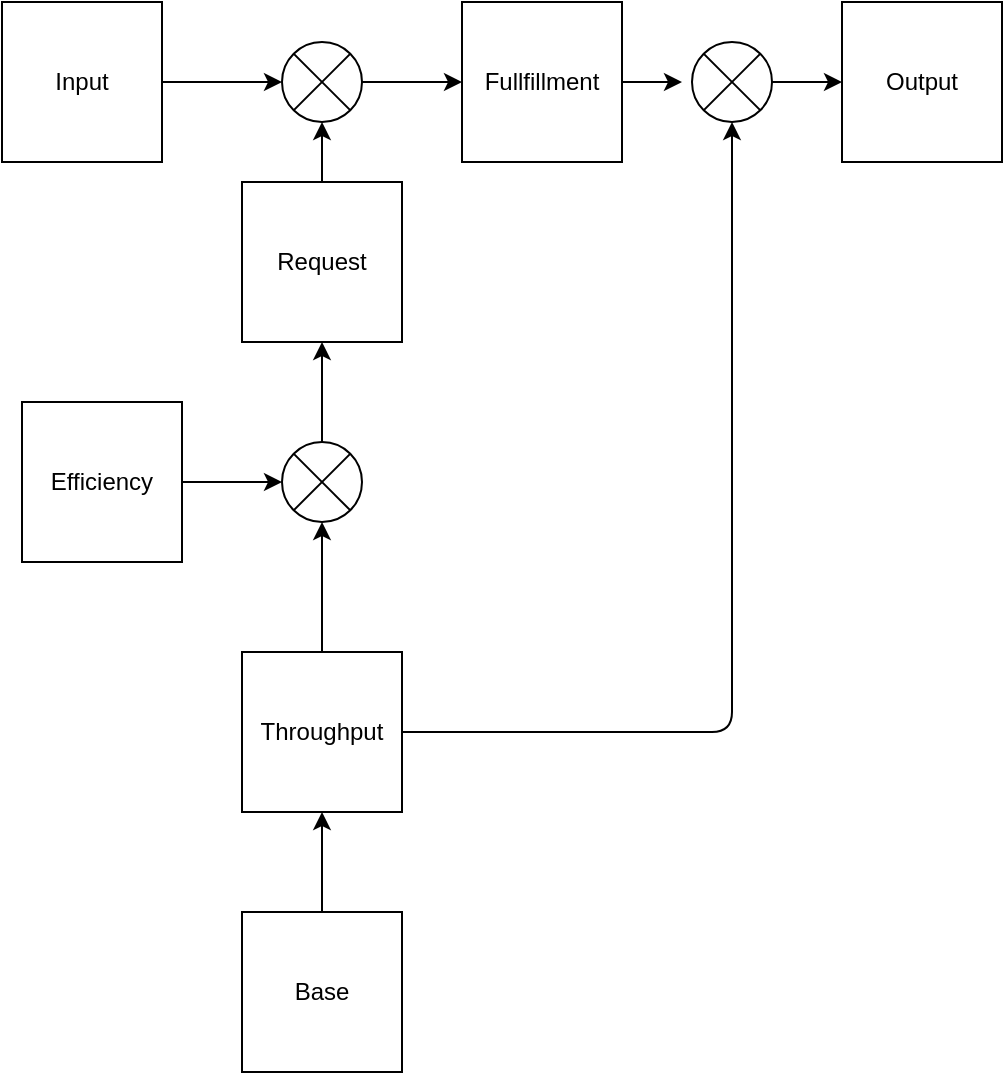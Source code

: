 <mxfile>
    <diagram id="GzCH18AKoHPNvp9WCScA" name="Page-1">
        <mxGraphModel dx="1463" dy="814" grid="1" gridSize="10" guides="1" tooltips="1" connect="1" arrows="1" fold="1" page="1" pageScale="1" pageWidth="850" pageHeight="1100" math="0" shadow="0">
            <root>
                <mxCell id="0"/>
                <mxCell id="1" parent="0"/>
                <mxCell id="31" style="edgeStyle=orthogonalEdgeStyle;html=1;exitX=0.5;exitY=0;exitDx=0;exitDy=0;entryX=0.5;entryY=1;entryDx=0;entryDy=0;" parent="1" source="2" target="29" edge="1">
                    <mxGeometry relative="1" as="geometry"/>
                </mxCell>
                <mxCell id="2" value="Request" style="whiteSpace=wrap;html=1;aspect=fixed;" parent="1" vertex="1">
                    <mxGeometry x="160" y="210" width="80" height="80" as="geometry"/>
                </mxCell>
                <mxCell id="30" style="edgeStyle=orthogonalEdgeStyle;html=1;exitX=1;exitY=0.5;exitDx=0;exitDy=0;entryX=0;entryY=0.5;entryDx=0;entryDy=0;" parent="1" source="5" target="29" edge="1">
                    <mxGeometry relative="1" as="geometry"/>
                </mxCell>
                <mxCell id="5" value="Input" style="rounded=0;whiteSpace=wrap;html=1;" parent="1" vertex="1">
                    <mxGeometry x="40" y="120" width="80" height="80" as="geometry"/>
                </mxCell>
                <mxCell id="7" value="Output" style="whiteSpace=wrap;html=1;aspect=fixed;" parent="1" vertex="1">
                    <mxGeometry x="460" y="120" width="80" height="80" as="geometry"/>
                </mxCell>
                <mxCell id="19" style="edgeStyle=orthogonalEdgeStyle;html=1;exitX=0.5;exitY=0;exitDx=0;exitDy=0;entryX=0.5;entryY=1;entryDx=0;entryDy=0;" parent="1" source="8" edge="1">
                    <mxGeometry relative="1" as="geometry">
                        <mxPoint x="200" y="525" as="targetPoint"/>
                    </mxGeometry>
                </mxCell>
                <mxCell id="8" value="Base" style="whiteSpace=wrap;html=1;aspect=fixed;" parent="1" vertex="1">
                    <mxGeometry x="160" y="575" width="80" height="80" as="geometry"/>
                </mxCell>
                <mxCell id="35" value="" style="edgeStyle=orthogonalEdgeStyle;html=1;" parent="1" source="10" target="34" edge="1">
                    <mxGeometry relative="1" as="geometry"/>
                </mxCell>
                <mxCell id="10" value="Efficiency" style="whiteSpace=wrap;html=1;aspect=fixed;" parent="1" vertex="1">
                    <mxGeometry x="50" y="320" width="80" height="80" as="geometry"/>
                </mxCell>
                <mxCell id="33" style="edgeStyle=orthogonalEdgeStyle;html=1;exitX=1;exitY=0.5;exitDx=0;exitDy=0;entryX=0.5;entryY=1;entryDx=0;entryDy=0;" parent="1" source="11" target="41" edge="1">
                    <mxGeometry relative="1" as="geometry">
                        <mxPoint x="420" y="485" as="targetPoint"/>
                    </mxGeometry>
                </mxCell>
                <mxCell id="37" style="edgeStyle=orthogonalEdgeStyle;html=1;exitX=0.5;exitY=0;exitDx=0;exitDy=0;entryX=0.5;entryY=1;entryDx=0;entryDy=0;" parent="1" source="11" target="34" edge="1">
                    <mxGeometry relative="1" as="geometry"/>
                </mxCell>
                <mxCell id="11" value="Throughput" style="whiteSpace=wrap;html=1;aspect=fixed;" parent="1" vertex="1">
                    <mxGeometry x="160" y="445" width="80" height="80" as="geometry"/>
                </mxCell>
                <mxCell id="40" style="edgeStyle=orthogonalEdgeStyle;html=1;exitX=1;exitY=0.5;exitDx=0;exitDy=0;" parent="1" source="29" target="39" edge="1">
                    <mxGeometry relative="1" as="geometry"/>
                </mxCell>
                <mxCell id="29" value="" style="shape=sumEllipse;perimeter=ellipsePerimeter;whiteSpace=wrap;html=1;backgroundOutline=1;" parent="1" vertex="1">
                    <mxGeometry x="180" y="140" width="40" height="40" as="geometry"/>
                </mxCell>
                <mxCell id="36" style="edgeStyle=orthogonalEdgeStyle;html=1;exitX=0.5;exitY=0;exitDx=0;exitDy=0;entryX=0.5;entryY=1;entryDx=0;entryDy=0;" parent="1" source="34" target="2" edge="1">
                    <mxGeometry relative="1" as="geometry"/>
                </mxCell>
                <mxCell id="34" value="" style="shape=sumEllipse;perimeter=ellipsePerimeter;whiteSpace=wrap;html=1;backgroundOutline=1;" parent="1" vertex="1">
                    <mxGeometry x="180" y="340" width="40" height="40" as="geometry"/>
                </mxCell>
                <mxCell id="42" style="edgeStyle=orthogonalEdgeStyle;html=1;exitX=1;exitY=0.5;exitDx=0;exitDy=0;" parent="1" source="39" edge="1">
                    <mxGeometry relative="1" as="geometry">
                        <mxPoint x="380" y="160" as="targetPoint"/>
                    </mxGeometry>
                </mxCell>
                <mxCell id="39" value="Fullfillment" style="rounded=0;whiteSpace=wrap;html=1;" parent="1" vertex="1">
                    <mxGeometry x="270" y="120" width="80" height="80" as="geometry"/>
                </mxCell>
                <mxCell id="43" style="edgeStyle=orthogonalEdgeStyle;html=1;exitX=1;exitY=0.5;exitDx=0;exitDy=0;entryX=0;entryY=0.5;entryDx=0;entryDy=0;" parent="1" source="41" target="7" edge="1">
                    <mxGeometry relative="1" as="geometry"/>
                </mxCell>
                <mxCell id="41" value="" style="shape=sumEllipse;perimeter=ellipsePerimeter;whiteSpace=wrap;html=1;backgroundOutline=1;" parent="1" vertex="1">
                    <mxGeometry x="385" y="140" width="40" height="40" as="geometry"/>
                </mxCell>
            </root>
        </mxGraphModel>
    </diagram>
</mxfile>